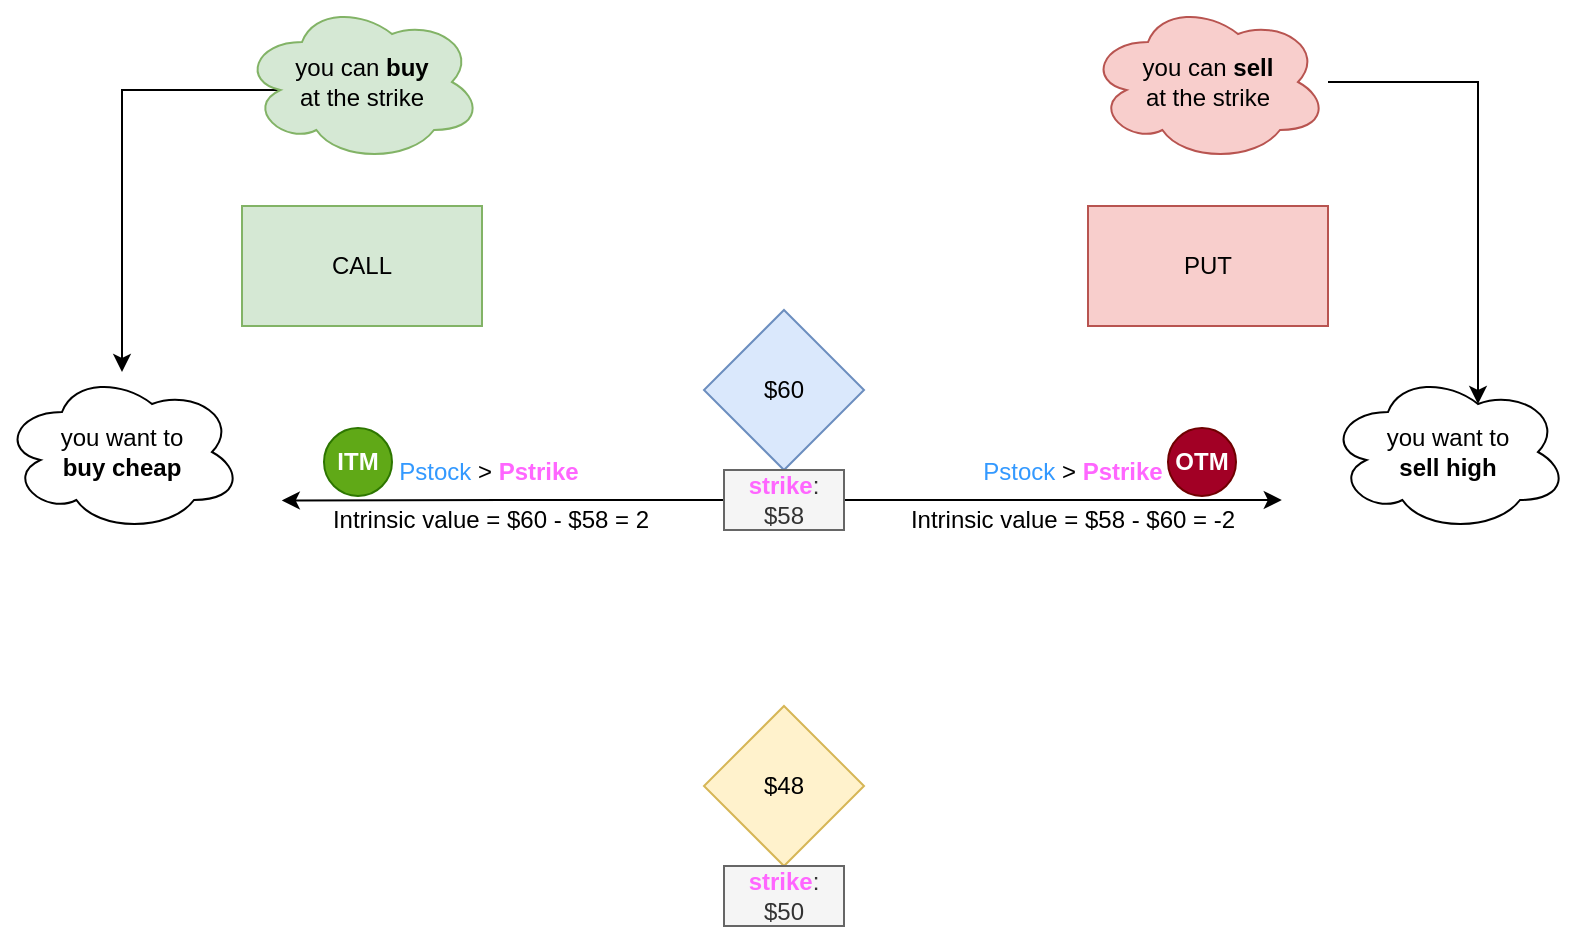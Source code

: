 <mxfile version="24.7.6">
  <diagram name="Page-1" id="c0VkITqdIVa_M6NJ3r1m">
    <mxGraphModel dx="823" dy="504" grid="0" gridSize="10" guides="1" tooltips="1" connect="1" arrows="1" fold="1" page="1" pageScale="1" pageWidth="850" pageHeight="1100" math="0" shadow="0">
      <root>
        <mxCell id="0" />
        <mxCell id="1" parent="0" />
        <mxCell id="XTTomyIDRFA8E6qx83rM-1" value="CALL" style="rounded=0;whiteSpace=wrap;html=1;fillColor=#d5e8d4;strokeColor=#82b366;" vertex="1" parent="1">
          <mxGeometry x="154" y="186" width="120" height="60" as="geometry" />
        </mxCell>
        <mxCell id="XTTomyIDRFA8E6qx83rM-2" value="PUT" style="rounded=0;whiteSpace=wrap;html=1;fillColor=#f8cecc;strokeColor=#b85450;" vertex="1" parent="1">
          <mxGeometry x="577" y="186" width="120" height="60" as="geometry" />
        </mxCell>
        <mxCell id="XTTomyIDRFA8E6qx83rM-6" style="edgeStyle=orthogonalEdgeStyle;rounded=0;orthogonalLoop=1;jettySize=auto;html=1;exitX=0.16;exitY=0.55;exitDx=0;exitDy=0;exitPerimeter=0;" edge="1" parent="1" source="XTTomyIDRFA8E6qx83rM-3" target="XTTomyIDRFA8E6qx83rM-5">
          <mxGeometry relative="1" as="geometry">
            <Array as="points">
              <mxPoint x="94" y="128" />
            </Array>
          </mxGeometry>
        </mxCell>
        <mxCell id="XTTomyIDRFA8E6qx83rM-3" value="you can &lt;b&gt;buy&lt;/b&gt;&lt;div&gt;at the strike&lt;/div&gt;" style="ellipse;shape=cloud;whiteSpace=wrap;html=1;fillColor=#d5e8d4;strokeColor=#82b366;" vertex="1" parent="1">
          <mxGeometry x="154" y="84" width="120" height="80" as="geometry" />
        </mxCell>
        <mxCell id="XTTomyIDRFA8E6qx83rM-4" value="you can &lt;b&gt;sell&lt;/b&gt;&lt;div&gt;at the strike&lt;/div&gt;" style="ellipse;shape=cloud;whiteSpace=wrap;html=1;fillColor=#f8cecc;strokeColor=#b85450;" vertex="1" parent="1">
          <mxGeometry x="577" y="84" width="120" height="80" as="geometry" />
        </mxCell>
        <mxCell id="XTTomyIDRFA8E6qx83rM-5" value="you want to&lt;div&gt;&lt;b&gt;buy&lt;/b&gt; &lt;b&gt;cheap&lt;/b&gt;&lt;/div&gt;" style="ellipse;shape=cloud;whiteSpace=wrap;html=1;" vertex="1" parent="1">
          <mxGeometry x="34" y="269" width="120" height="80" as="geometry" />
        </mxCell>
        <mxCell id="XTTomyIDRFA8E6qx83rM-7" value="you want to&lt;div&gt;&lt;b&gt;sell&lt;/b&gt;&amp;nbsp;&lt;b&gt;high&lt;/b&gt;&lt;/div&gt;" style="ellipse;shape=cloud;whiteSpace=wrap;html=1;" vertex="1" parent="1">
          <mxGeometry x="697" y="269" width="120" height="80" as="geometry" />
        </mxCell>
        <mxCell id="XTTomyIDRFA8E6qx83rM-8" style="edgeStyle=orthogonalEdgeStyle;rounded=0;orthogonalLoop=1;jettySize=auto;html=1;entryX=0.625;entryY=0.2;entryDx=0;entryDy=0;entryPerimeter=0;" edge="1" parent="1" source="XTTomyIDRFA8E6qx83rM-4" target="XTTomyIDRFA8E6qx83rM-7">
          <mxGeometry relative="1" as="geometry">
            <Array as="points">
              <mxPoint x="772" y="124" />
            </Array>
          </mxGeometry>
        </mxCell>
        <mxCell id="XTTomyIDRFA8E6qx83rM-11" value="" style="group" vertex="1" connectable="0" parent="1">
          <mxGeometry x="385" y="238" width="80" height="110" as="geometry" />
        </mxCell>
        <mxCell id="XTTomyIDRFA8E6qx83rM-9" value="$60" style="rhombus;whiteSpace=wrap;html=1;fillColor=#dae8fc;strokeColor=#6c8ebf;" vertex="1" parent="XTTomyIDRFA8E6qx83rM-11">
          <mxGeometry width="80" height="80" as="geometry" />
        </mxCell>
        <mxCell id="XTTomyIDRFA8E6qx83rM-14" style="edgeStyle=orthogonalEdgeStyle;rounded=0;orthogonalLoop=1;jettySize=auto;html=1;exitX=0;exitY=0.5;exitDx=0;exitDy=0;" edge="1" parent="XTTomyIDRFA8E6qx83rM-11" source="XTTomyIDRFA8E6qx83rM-10">
          <mxGeometry relative="1" as="geometry">
            <mxPoint x="-211.103" y="95.241" as="targetPoint" />
          </mxGeometry>
        </mxCell>
        <mxCell id="XTTomyIDRFA8E6qx83rM-21" style="edgeStyle=orthogonalEdgeStyle;rounded=0;orthogonalLoop=1;jettySize=auto;html=1;" edge="1" parent="XTTomyIDRFA8E6qx83rM-11" source="XTTomyIDRFA8E6qx83rM-10">
          <mxGeometry relative="1" as="geometry">
            <mxPoint x="288.897" y="95.0" as="targetPoint" />
          </mxGeometry>
        </mxCell>
        <mxCell id="XTTomyIDRFA8E6qx83rM-10" value="&lt;font color=&quot;#ff66ff&quot;&gt;&lt;b&gt;strike&lt;/b&gt;&lt;/font&gt;: $58" style="text;html=1;align=center;verticalAlign=middle;whiteSpace=wrap;rounded=0;fillColor=#f5f5f5;strokeColor=#666666;fontColor=#333333;" vertex="1" parent="XTTomyIDRFA8E6qx83rM-11">
          <mxGeometry x="10" y="80" width="60" height="30" as="geometry" />
        </mxCell>
        <mxCell id="XTTomyIDRFA8E6qx83rM-13" value="&lt;font color=&quot;#3399ff&quot;&gt;Pstock&lt;/font&gt; &amp;gt; &lt;font color=&quot;#ff66ff&quot;&gt;&lt;b&gt;Pstrike&lt;/b&gt;&lt;/font&gt;" style="text;html=1;align=center;verticalAlign=middle;whiteSpace=wrap;rounded=0;" vertex="1" parent="1">
          <mxGeometry x="216" y="304" width="123" height="30" as="geometry" />
        </mxCell>
        <mxCell id="XTTomyIDRFA8E6qx83rM-15" value="ITM" style="ellipse;whiteSpace=wrap;html=1;aspect=fixed;fontStyle=1;fillColor=#60a917;fontColor=#ffffff;strokeColor=#2D7600;" vertex="1" parent="1">
          <mxGeometry x="195" y="297" width="34" height="34" as="geometry" />
        </mxCell>
        <mxCell id="XTTomyIDRFA8E6qx83rM-17" value="" style="group" vertex="1" connectable="0" parent="1">
          <mxGeometry x="385" y="436" width="80" height="110" as="geometry" />
        </mxCell>
        <mxCell id="XTTomyIDRFA8E6qx83rM-18" value="$48" style="rhombus;whiteSpace=wrap;html=1;fillColor=#fff2cc;strokeColor=#d6b656;" vertex="1" parent="XTTomyIDRFA8E6qx83rM-17">
          <mxGeometry width="80" height="80" as="geometry" />
        </mxCell>
        <mxCell id="XTTomyIDRFA8E6qx83rM-20" value="&lt;font color=&quot;#ff66ff&quot;&gt;&lt;b&gt;strike&lt;/b&gt;&lt;/font&gt;: $50" style="text;html=1;align=center;verticalAlign=middle;whiteSpace=wrap;rounded=0;fillColor=#f5f5f5;strokeColor=#666666;fontColor=#333333;" vertex="1" parent="XTTomyIDRFA8E6qx83rM-17">
          <mxGeometry x="10" y="80" width="60" height="30" as="geometry" />
        </mxCell>
        <mxCell id="XTTomyIDRFA8E6qx83rM-22" value="&lt;font color=&quot;#3399ff&quot;&gt;Pstock&lt;/font&gt; &amp;gt; &lt;font color=&quot;#ff66ff&quot;&gt;&lt;b&gt;Pstrike&lt;/b&gt;&lt;/font&gt;" style="text;html=1;align=center;verticalAlign=middle;whiteSpace=wrap;rounded=0;" vertex="1" parent="1">
          <mxGeometry x="508" y="304" width="123" height="30" as="geometry" />
        </mxCell>
        <mxCell id="XTTomyIDRFA8E6qx83rM-23" value="OTM" style="ellipse;whiteSpace=wrap;html=1;aspect=fixed;fontStyle=1;fillColor=#a20025;fontColor=#ffffff;strokeColor=#6F0000;" vertex="1" parent="1">
          <mxGeometry x="617" y="297" width="34" height="34" as="geometry" />
        </mxCell>
        <mxCell id="XTTomyIDRFA8E6qx83rM-24" value="Intrinsic value = $60 - $58 = 2" style="text;html=1;align=center;verticalAlign=middle;whiteSpace=wrap;rounded=0;" vertex="1" parent="1">
          <mxGeometry x="195" y="328" width="167" height="30" as="geometry" />
        </mxCell>
        <mxCell id="XTTomyIDRFA8E6qx83rM-25" value="Intrinsic value = $58 - $60 = -2" style="text;html=1;align=center;verticalAlign=middle;whiteSpace=wrap;rounded=0;" vertex="1" parent="1">
          <mxGeometry x="486" y="328" width="167" height="30" as="geometry" />
        </mxCell>
      </root>
    </mxGraphModel>
  </diagram>
</mxfile>
